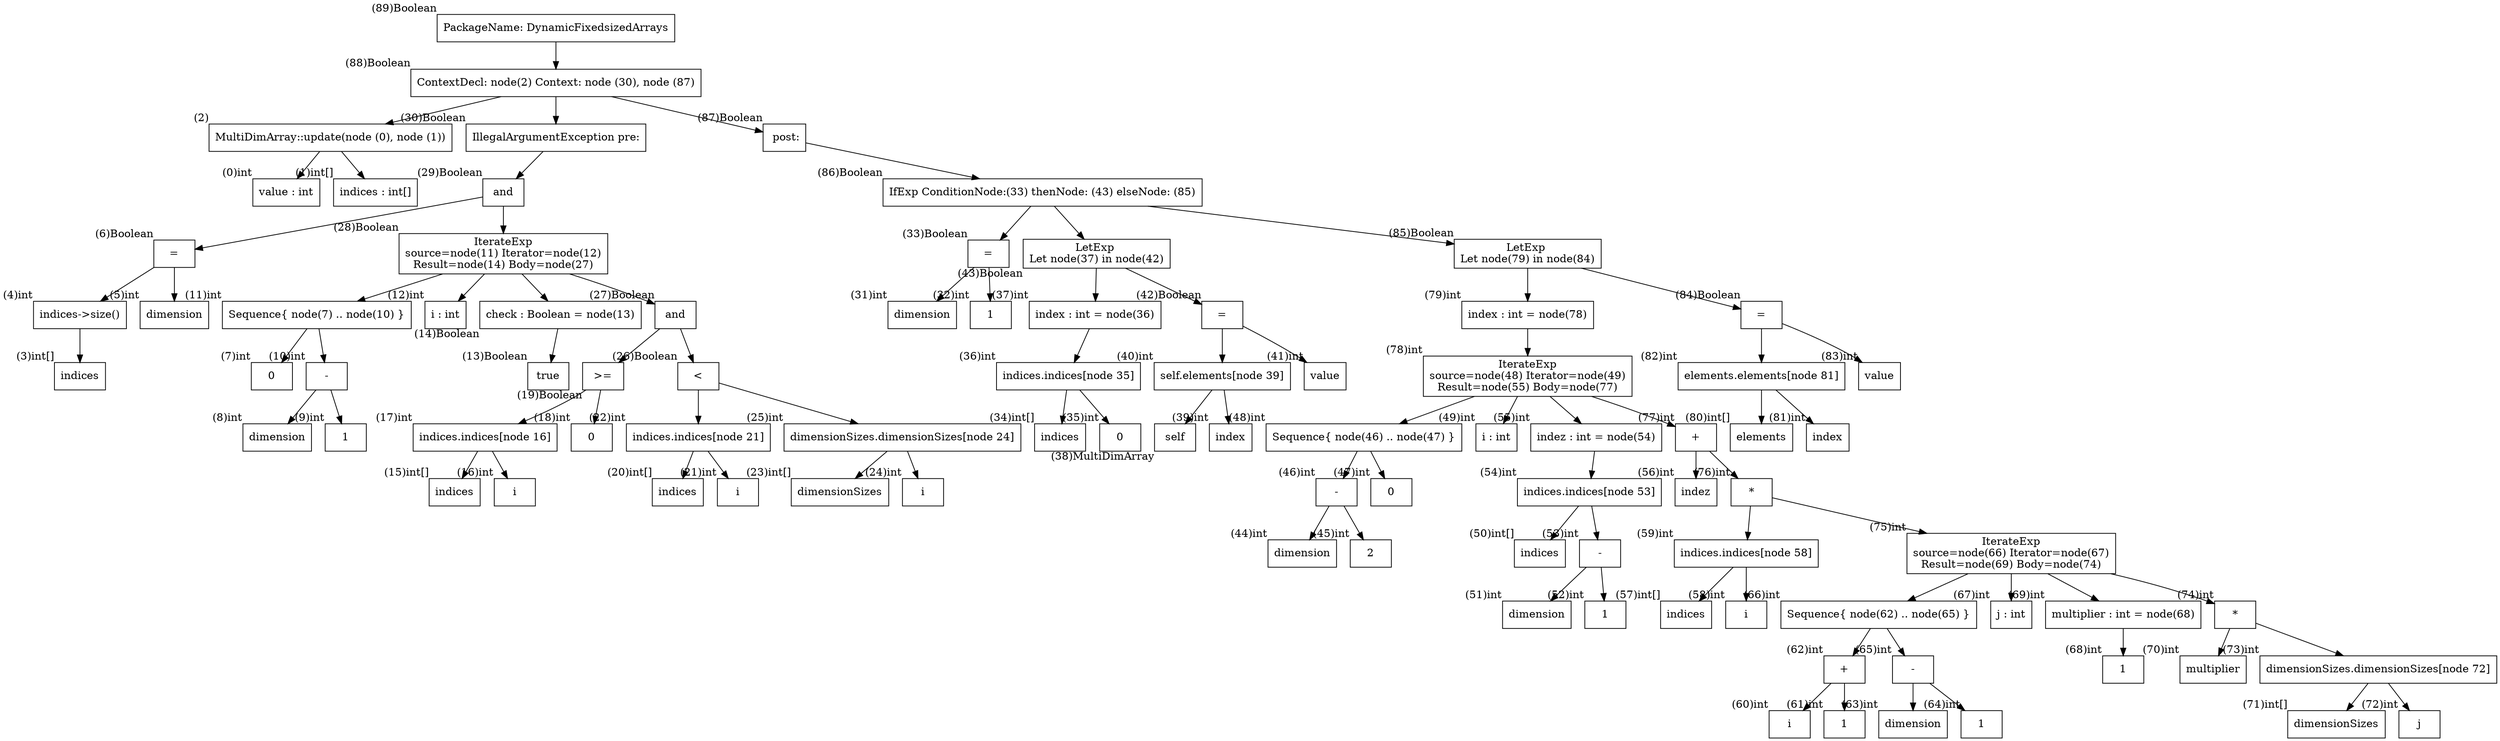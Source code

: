 digraph AST {
  node [shape=box];
  n89 [label="PackageName: DynamicFixedsizedArrays", xlabel="(89)Boolean"];
  n89 -> n88;
  n88 [label="ContextDecl: node(2) Context: node (30), node (87)", xlabel="(88)Boolean"];
  n88 -> n2;
  n88 -> n30;
  n88 -> n87;
  n2 [label="MultiDimArray::update(node (0), node (1))", xlabel="(2)"];
  n2 -> n0;
  n2 -> n1;
  n30 [label="IllegalArgumentException pre:", xlabel="(30)Boolean"];
  n30 -> n29;
  n87 [label=" post:", xlabel="(87)Boolean"];
  n87 -> n86;
  n0 [label="value : int", xlabel="(0)int"];
  n1 [label="indices : int[]", xlabel="(1)int[]"];
  n29 [label="and", xlabel="(29)Boolean"];
  n29 -> n6;
  n29 -> n28;
  n86 [label="IfExp ConditionNode:(33) thenNode: (43) elseNode: (85)", xlabel="(86)Boolean"];
  n86 -> n33;
  n86 -> n43;
  n86 -> n85;
  n6 [label="=", xlabel="(6)Boolean"];
  n6 -> n4;
  n6 -> n5;
  n28 [label="IterateExp
source=node(11) Iterator=node(12)
Result=node(14) Body=node(27)", xlabel="(28)Boolean"];
  n28 -> n11;
  n28 -> n12;
  n28 -> n14;
  n28 -> n27;
  n33 [label="=", xlabel="(33)Boolean"];
  n33 -> n31;
  n33 -> n32;
  n43 [label="LetExp 
Let node(37) in node(42)", xlabel="(43)Boolean"];
  n43 -> n37;
  n43 -> n42;
  n85 [label="LetExp 
Let node(79) in node(84)", xlabel="(85)Boolean"];
  n85 -> n79;
  n85 -> n84;
  n4 [label="indices->size()", xlabel="(4)int"];
  n4 -> n3;
  n5 [label="dimension", xlabel="(5)int"];
  n11 [label="Sequence{ node(7) .. node(10) }", xlabel="(11)int"];
  n11 -> n7;
  n11 -> n10;
  n12 [label="i : int", xlabel="(12)int"];
  n14 [label="check : Boolean = node(13)", xlabel="(14)Boolean"];
  n14 -> n13;
  n27 [label="and", xlabel="(27)Boolean"];
  n27 -> n19;
  n27 -> n26;
  n31 [label="dimension", xlabel="(31)int"];
  n32 [label="1", xlabel="(32)int"];
  n37 [label="index : int = node(36)", xlabel="(37)int"];
  n37 -> n36;
  n42 [label="=", xlabel="(42)Boolean"];
  n42 -> n40;
  n42 -> n41;
  n79 [label="index : int = node(78)", xlabel="(79)int"];
  n79 -> n78;
  n84 [label="=", xlabel="(84)Boolean"];
  n84 -> n82;
  n84 -> n83;
  n3 [label="indices", xlabel="(3)int[]"];
  n7 [label="0", xlabel="(7)int"];
  n10 [label="-", xlabel="(10)int"];
  n10 -> n8;
  n10 -> n9;
  n13 [label="true", xlabel="(13)Boolean"];
  n19 [label=">=", xlabel="(19)Boolean"];
  n19 -> n17;
  n19 -> n18;
  n26 [label="<", xlabel="(26)Boolean"];
  n26 -> n22;
  n26 -> n25;
  n36 [label="indices.indices[node 35]", xlabel="(36)int"];
  n36 -> n34;
  n36 -> n35;
  n40 [label="self.elements[node 39]", xlabel="(40)int"];
  n40 -> n38;
  n40 -> n39;
  n41 [label="value", xlabel="(41)int"];
  n78 [label="IterateExp
source=node(48) Iterator=node(49)
Result=node(55) Body=node(77)", xlabel="(78)int"];
  n78 -> n48;
  n78 -> n49;
  n78 -> n55;
  n78 -> n77;
  n82 [label="elements.elements[node 81]", xlabel="(82)int"];
  n82 -> n80;
  n82 -> n81;
  n83 [label="value", xlabel="(83)int"];
  n8 [label="dimension", xlabel="(8)int"];
  n9 [label="1", xlabel="(9)int"];
  n17 [label="indices.indices[node 16]", xlabel="(17)int"];
  n17 -> n15;
  n17 -> n16;
  n18 [label="0", xlabel="(18)int"];
  n22 [label="indices.indices[node 21]", xlabel="(22)int"];
  n22 -> n20;
  n22 -> n21;
  n25 [label="dimensionSizes.dimensionSizes[node 24]", xlabel="(25)int"];
  n25 -> n23;
  n25 -> n24;
  n34 [label="indices", xlabel="(34)int[]"];
  n35 [label="0", xlabel="(35)int"];
  n38 [label="self", xlabel="(38)MultiDimArray"];
  n39 [label="index", xlabel="(39)int"];
  n48 [label="Sequence{ node(46) .. node(47) }", xlabel="(48)int"];
  n48 -> n46;
  n48 -> n47;
  n49 [label="i : int", xlabel="(49)int"];
  n55 [label="indez : int = node(54)", xlabel="(55)int"];
  n55 -> n54;
  n77 [label="+", xlabel="(77)int"];
  n77 -> n56;
  n77 -> n76;
  n80 [label="elements", xlabel="(80)int[]"];
  n81 [label="index", xlabel="(81)int"];
  n15 [label="indices", xlabel="(15)int[]"];
  n16 [label="i", xlabel="(16)int"];
  n20 [label="indices", xlabel="(20)int[]"];
  n21 [label="i", xlabel="(21)int"];
  n23 [label="dimensionSizes", xlabel="(23)int[]"];
  n24 [label="i", xlabel="(24)int"];
  n46 [label="-", xlabel="(46)int"];
  n46 -> n44;
  n46 -> n45;
  n47 [label="0", xlabel="(47)int"];
  n54 [label="indices.indices[node 53]", xlabel="(54)int"];
  n54 -> n50;
  n54 -> n53;
  n56 [label="indez", xlabel="(56)int"];
  n76 [label="*", xlabel="(76)int"];
  n76 -> n59;
  n76 -> n75;
  n44 [label="dimension", xlabel="(44)int"];
  n45 [label="2", xlabel="(45)int"];
  n50 [label="indices", xlabel="(50)int[]"];
  n53 [label="-", xlabel="(53)int"];
  n53 -> n51;
  n53 -> n52;
  n59 [label="indices.indices[node 58]", xlabel="(59)int"];
  n59 -> n57;
  n59 -> n58;
  n75 [label="IterateExp
source=node(66) Iterator=node(67)
Result=node(69) Body=node(74)", xlabel="(75)int"];
  n75 -> n66;
  n75 -> n67;
  n75 -> n69;
  n75 -> n74;
  n51 [label="dimension", xlabel="(51)int"];
  n52 [label="1", xlabel="(52)int"];
  n57 [label="indices", xlabel="(57)int[]"];
  n58 [label="i", xlabel="(58)int"];
  n66 [label="Sequence{ node(62) .. node(65) }", xlabel="(66)int"];
  n66 -> n62;
  n66 -> n65;
  n67 [label="j : int", xlabel="(67)int"];
  n69 [label="multiplier : int = node(68)", xlabel="(69)int"];
  n69 -> n68;
  n74 [label="*", xlabel="(74)int"];
  n74 -> n70;
  n74 -> n73;
  n62 [label="+", xlabel="(62)int"];
  n62 -> n60;
  n62 -> n61;
  n65 [label="-", xlabel="(65)int"];
  n65 -> n63;
  n65 -> n64;
  n68 [label="1", xlabel="(68)int"];
  n70 [label="multiplier", xlabel="(70)int"];
  n73 [label="dimensionSizes.dimensionSizes[node 72]", xlabel="(73)int"];
  n73 -> n71;
  n73 -> n72;
  n60 [label="i", xlabel="(60)int"];
  n61 [label="1", xlabel="(61)int"];
  n63 [label="dimension", xlabel="(63)int"];
  n64 [label="1", xlabel="(64)int"];
  n71 [label="dimensionSizes", xlabel="(71)int[]"];
  n72 [label="j", xlabel="(72)int"];
}

